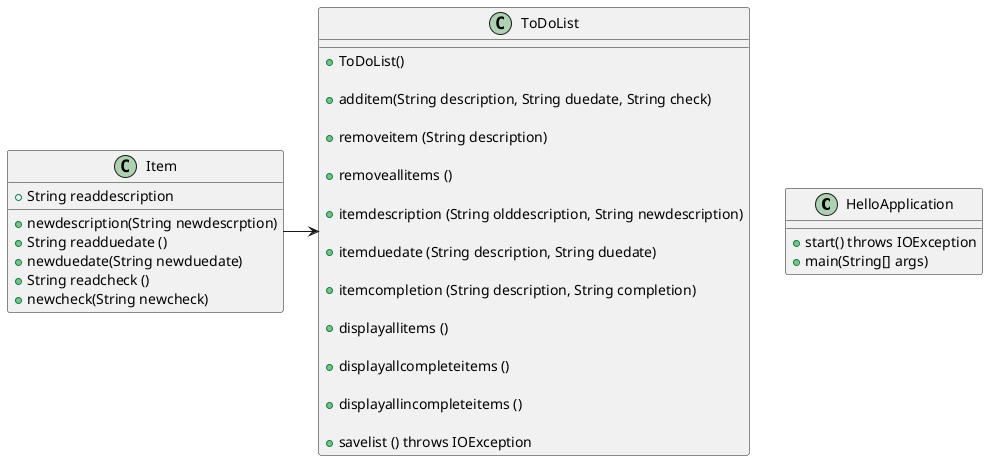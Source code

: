 @startuml

class HelloApplication {

    + start() throws IOException
    + main(String[] args)
}

class Item{

    + String readdescription
    + newdescription(String newdescrption)
    + String readduedate ()
    + newduedate(String newduedate)
    + String readcheck ()
    + newcheck(String newcheck)

}

class ToDoList{

    + ToDoList()

    + additem(String description, String duedate, String check)

    + removeitem (String description)

    + removeallitems ()

    + itemdescription (String olddescription, String newdescription)

    + itemduedate (String description, String duedate)

    + itemcompletion (String description, String completion)

    + displayallitems ()

    + displayallcompleteitems ()

    + displayallincompleteitems ()

    + savelist () throws IOException

}

Item->ToDoList

@enduml